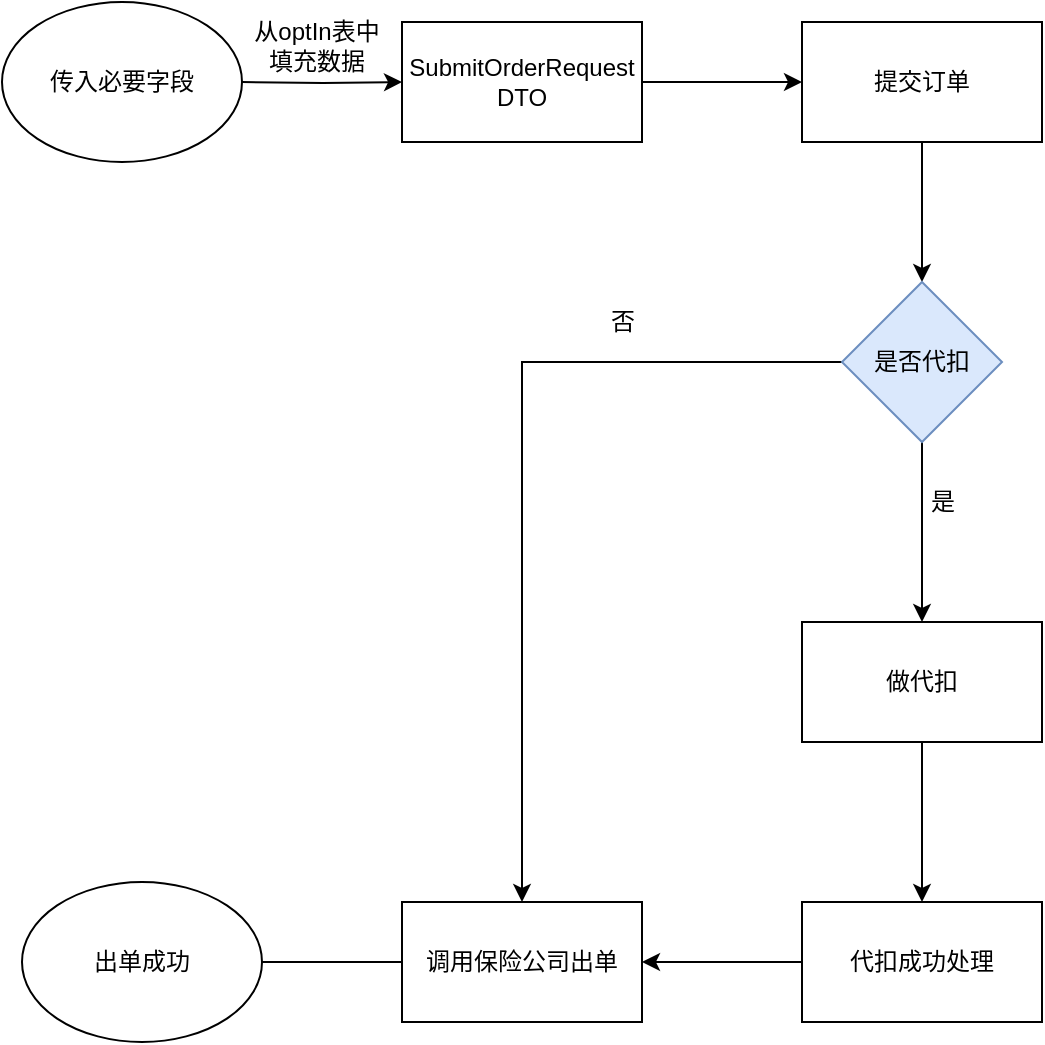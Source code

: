 <mxfile version="14.7.2" type="github" pages="3">
  <diagram id="jrEF4gRcucEWSl6Toge2" name="场景出单主流程-非optIn场景">
    <mxGraphModel dx="1422" dy="826" grid="0" gridSize="10" guides="1" tooltips="1" connect="1" arrows="1" fold="1" page="0" pageScale="1" pageWidth="827" pageHeight="1169" math="0" shadow="0">
      <root>
        <mxCell id="0" />
        <mxCell id="1" parent="0" />
        <mxCell id="SbSM704LC2XuCP_CW_IR-4" value="" style="edgeStyle=orthogonalEdgeStyle;rounded=0;orthogonalLoop=1;jettySize=auto;html=1;" parent="1" target="SbSM704LC2XuCP_CW_IR-3" edge="1">
          <mxGeometry relative="1" as="geometry">
            <mxPoint x="230" y="180" as="sourcePoint" />
          </mxGeometry>
        </mxCell>
        <mxCell id="SbSM704LC2XuCP_CW_IR-7" value="" style="edgeStyle=orthogonalEdgeStyle;rounded=0;orthogonalLoop=1;jettySize=auto;html=1;" parent="1" source="SbSM704LC2XuCP_CW_IR-3" target="SbSM704LC2XuCP_CW_IR-6" edge="1">
          <mxGeometry relative="1" as="geometry" />
        </mxCell>
        <mxCell id="SbSM704LC2XuCP_CW_IR-3" value="SubmitOrderRequest&lt;br&gt;DTO" style="rounded=0;whiteSpace=wrap;html=1;" parent="1" vertex="1">
          <mxGeometry x="310" y="150" width="120" height="60" as="geometry" />
        </mxCell>
        <mxCell id="SbSM704LC2XuCP_CW_IR-5" value="从optIn表中&lt;br&gt;填充数据" style="text;html=1;align=center;verticalAlign=middle;resizable=0;points=[];autosize=1;strokeColor=none;" parent="1" vertex="1">
          <mxGeometry x="230" y="146" width="73" height="32" as="geometry" />
        </mxCell>
        <mxCell id="SbSM704LC2XuCP_CW_IR-9" value="" style="edgeStyle=orthogonalEdgeStyle;rounded=0;orthogonalLoop=1;jettySize=auto;html=1;" parent="1" source="SbSM704LC2XuCP_CW_IR-6" target="SbSM704LC2XuCP_CW_IR-8" edge="1">
          <mxGeometry relative="1" as="geometry" />
        </mxCell>
        <mxCell id="SbSM704LC2XuCP_CW_IR-6" value="提交订单" style="rounded=0;whiteSpace=wrap;html=1;" parent="1" vertex="1">
          <mxGeometry x="510" y="150" width="120" height="60" as="geometry" />
        </mxCell>
        <mxCell id="SbSM704LC2XuCP_CW_IR-11" value="" style="edgeStyle=orthogonalEdgeStyle;rounded=0;orthogonalLoop=1;jettySize=auto;html=1;" parent="1" source="SbSM704LC2XuCP_CW_IR-8" target="SbSM704LC2XuCP_CW_IR-10" edge="1">
          <mxGeometry relative="1" as="geometry" />
        </mxCell>
        <mxCell id="SbSM704LC2XuCP_CW_IR-23" style="edgeStyle=orthogonalEdgeStyle;rounded=0;orthogonalLoop=1;jettySize=auto;html=1;exitX=0;exitY=0.5;exitDx=0;exitDy=0;entryX=0.5;entryY=0;entryDx=0;entryDy=0;" parent="1" source="SbSM704LC2XuCP_CW_IR-8" target="SbSM704LC2XuCP_CW_IR-14" edge="1">
          <mxGeometry relative="1" as="geometry" />
        </mxCell>
        <mxCell id="SbSM704LC2XuCP_CW_IR-8" value="是否代扣" style="rhombus;whiteSpace=wrap;html=1;rounded=0;fillColor=#dae8fc;strokeColor=#6c8ebf;" parent="1" vertex="1">
          <mxGeometry x="530" y="280" width="80" height="80" as="geometry" />
        </mxCell>
        <mxCell id="SbSM704LC2XuCP_CW_IR-13" value="" style="edgeStyle=orthogonalEdgeStyle;rounded=0;orthogonalLoop=1;jettySize=auto;html=1;" parent="1" source="SbSM704LC2XuCP_CW_IR-10" target="SbSM704LC2XuCP_CW_IR-12" edge="1">
          <mxGeometry relative="1" as="geometry" />
        </mxCell>
        <mxCell id="SbSM704LC2XuCP_CW_IR-10" value="做代扣" style="whiteSpace=wrap;html=1;rounded=0;" parent="1" vertex="1">
          <mxGeometry x="510" y="450" width="120" height="60" as="geometry" />
        </mxCell>
        <mxCell id="SbSM704LC2XuCP_CW_IR-15" value="" style="edgeStyle=orthogonalEdgeStyle;rounded=0;orthogonalLoop=1;jettySize=auto;html=1;" parent="1" source="SbSM704LC2XuCP_CW_IR-12" target="SbSM704LC2XuCP_CW_IR-14" edge="1">
          <mxGeometry relative="1" as="geometry" />
        </mxCell>
        <mxCell id="SbSM704LC2XuCP_CW_IR-12" value="代扣成功处理" style="whiteSpace=wrap;html=1;rounded=0;" parent="1" vertex="1">
          <mxGeometry x="510" y="590" width="120" height="60" as="geometry" />
        </mxCell>
        <mxCell id="SbSM704LC2XuCP_CW_IR-17" value="" style="edgeStyle=orthogonalEdgeStyle;rounded=0;orthogonalLoop=1;jettySize=auto;html=1;" parent="1" source="SbSM704LC2XuCP_CW_IR-14" edge="1">
          <mxGeometry relative="1" as="geometry">
            <mxPoint x="230" y="620" as="targetPoint" />
          </mxGeometry>
        </mxCell>
        <mxCell id="SbSM704LC2XuCP_CW_IR-14" value="调用保险公司出单" style="whiteSpace=wrap;html=1;rounded=0;" parent="1" vertex="1">
          <mxGeometry x="310" y="590" width="120" height="60" as="geometry" />
        </mxCell>
        <mxCell id="SbSM704LC2XuCP_CW_IR-19" value="&lt;span&gt;传入必要字段&lt;/span&gt;" style="ellipse;whiteSpace=wrap;html=1;" parent="1" vertex="1">
          <mxGeometry x="110" y="140" width="120" height="80" as="geometry" />
        </mxCell>
        <mxCell id="SbSM704LC2XuCP_CW_IR-20" value="出单成功" style="ellipse;whiteSpace=wrap;html=1;" parent="1" vertex="1">
          <mxGeometry x="120" y="580" width="120" height="80" as="geometry" />
        </mxCell>
        <mxCell id="SbSM704LC2XuCP_CW_IR-22" value="是" style="text;html=1;align=center;verticalAlign=middle;resizable=0;points=[];autosize=1;strokeColor=none;" parent="1" vertex="1">
          <mxGeometry x="565" y="380" width="30" height="20" as="geometry" />
        </mxCell>
        <mxCell id="SbSM704LC2XuCP_CW_IR-24" value="否" style="text;html=1;align=center;verticalAlign=middle;resizable=0;points=[];autosize=1;strokeColor=none;" parent="1" vertex="1">
          <mxGeometry x="405" y="290" width="30" height="20" as="geometry" />
        </mxCell>
      </root>
    </mxGraphModel>
  </diagram>
  <diagram id="ETxTxEPfXVUdgcn5-T-c" name="商城核心业务流程">
    <mxGraphModel dx="1822" dy="1282" grid="0" gridSize="10" guides="1" tooltips="1" connect="1" arrows="1" fold="1" page="0" pageScale="1" pageWidth="827" pageHeight="1169" math="0" shadow="0">
      <root>
        <mxCell id="sLGmiyCCUS508zdfLPRI-0" />
        <mxCell id="sLGmiyCCUS508zdfLPRI-1" parent="sLGmiyCCUS508zdfLPRI-0" />
        <mxCell id="sLGmiyCCUS508zdfLPRI-4" value="" style="edgeStyle=orthogonalEdgeStyle;rounded=0;orthogonalLoop=1;jettySize=auto;html=1;" edge="1" parent="sLGmiyCCUS508zdfLPRI-1" source="sLGmiyCCUS508zdfLPRI-2" target="sLGmiyCCUS508zdfLPRI-3">
          <mxGeometry relative="1" as="geometry" />
        </mxCell>
        <mxCell id="sLGmiyCCUS508zdfLPRI-18" value="" style="edgeStyle=orthogonalEdgeStyle;rounded=0;orthogonalLoop=1;jettySize=auto;html=1;dashed=1;" edge="1" parent="sLGmiyCCUS508zdfLPRI-1" source="sLGmiyCCUS508zdfLPRI-2" target="sLGmiyCCUS508zdfLPRI-17">
          <mxGeometry relative="1" as="geometry" />
        </mxCell>
        <mxCell id="sLGmiyCCUS508zdfLPRI-2" value="商城首页" style="rounded=0;whiteSpace=wrap;html=1;fillColor=#ffe6cc;strokeColor=#d79b00;" vertex="1" parent="sLGmiyCCUS508zdfLPRI-1">
          <mxGeometry x="-13" y="121" width="120" height="60" as="geometry" />
        </mxCell>
        <mxCell id="sLGmiyCCUS508zdfLPRI-6" value="" style="edgeStyle=orthogonalEdgeStyle;rounded=0;orthogonalLoop=1;jettySize=auto;html=1;" edge="1" parent="sLGmiyCCUS508zdfLPRI-1" source="sLGmiyCCUS508zdfLPRI-3" target="sLGmiyCCUS508zdfLPRI-5">
          <mxGeometry relative="1" as="geometry" />
        </mxCell>
        <mxCell id="sLGmiyCCUS508zdfLPRI-20" value="" style="edgeStyle=orthogonalEdgeStyle;rounded=0;orthogonalLoop=1;jettySize=auto;html=1;dashed=1;" edge="1" parent="sLGmiyCCUS508zdfLPRI-1" source="sLGmiyCCUS508zdfLPRI-3" target="sLGmiyCCUS508zdfLPRI-19">
          <mxGeometry relative="1" as="geometry" />
        </mxCell>
        <mxCell id="sLGmiyCCUS508zdfLPRI-3" value="商品详情" style="rounded=0;whiteSpace=wrap;html=1;fillColor=#ffe6cc;strokeColor=#d79b00;" vertex="1" parent="sLGmiyCCUS508zdfLPRI-1">
          <mxGeometry x="-13" y="261" width="120" height="60" as="geometry" />
        </mxCell>
        <mxCell id="sLGmiyCCUS508zdfLPRI-8" value="" style="edgeStyle=orthogonalEdgeStyle;rounded=0;orthogonalLoop=1;jettySize=auto;html=1;" edge="1" parent="sLGmiyCCUS508zdfLPRI-1" source="sLGmiyCCUS508zdfLPRI-5" target="sLGmiyCCUS508zdfLPRI-7">
          <mxGeometry relative="1" as="geometry" />
        </mxCell>
        <mxCell id="sLGmiyCCUS508zdfLPRI-22" value="" style="edgeStyle=orthogonalEdgeStyle;rounded=0;orthogonalLoop=1;jettySize=auto;html=1;dashed=1;" edge="1" parent="sLGmiyCCUS508zdfLPRI-1" source="sLGmiyCCUS508zdfLPRI-5" target="sLGmiyCCUS508zdfLPRI-21">
          <mxGeometry relative="1" as="geometry" />
        </mxCell>
        <mxCell id="sLGmiyCCUS508zdfLPRI-5" value="产品试算" style="rounded=0;whiteSpace=wrap;html=1;fillColor=#ffe6cc;strokeColor=#d79b00;" vertex="1" parent="sLGmiyCCUS508zdfLPRI-1">
          <mxGeometry x="-13" y="401" width="120" height="60" as="geometry" />
        </mxCell>
        <mxCell id="sLGmiyCCUS508zdfLPRI-10" value="" style="edgeStyle=orthogonalEdgeStyle;rounded=0;orthogonalLoop=1;jettySize=auto;html=1;" edge="1" parent="sLGmiyCCUS508zdfLPRI-1" source="sLGmiyCCUS508zdfLPRI-7" target="sLGmiyCCUS508zdfLPRI-9">
          <mxGeometry relative="1" as="geometry" />
        </mxCell>
        <mxCell id="sLGmiyCCUS508zdfLPRI-24" value="" style="edgeStyle=orthogonalEdgeStyle;rounded=0;orthogonalLoop=1;jettySize=auto;html=1;dashed=1;" edge="1" parent="sLGmiyCCUS508zdfLPRI-1" source="sLGmiyCCUS508zdfLPRI-7" target="sLGmiyCCUS508zdfLPRI-23">
          <mxGeometry relative="1" as="geometry" />
        </mxCell>
        <mxCell id="sLGmiyCCUS508zdfLPRI-7" value="健康告知/财务告知" style="rounded=0;whiteSpace=wrap;html=1;fillColor=#ffe6cc;strokeColor=#d79b00;" vertex="1" parent="sLGmiyCCUS508zdfLPRI-1">
          <mxGeometry x="-13" y="541" width="120" height="60" as="geometry" />
        </mxCell>
        <mxCell id="sLGmiyCCUS508zdfLPRI-12" value="" style="edgeStyle=orthogonalEdgeStyle;rounded=0;orthogonalLoop=1;jettySize=auto;html=1;" edge="1" parent="sLGmiyCCUS508zdfLPRI-1" source="sLGmiyCCUS508zdfLPRI-9" target="sLGmiyCCUS508zdfLPRI-11">
          <mxGeometry relative="1" as="geometry" />
        </mxCell>
        <mxCell id="sLGmiyCCUS508zdfLPRI-26" value="" style="edgeStyle=orthogonalEdgeStyle;rounded=0;orthogonalLoop=1;jettySize=auto;html=1;dashed=1;" edge="1" parent="sLGmiyCCUS508zdfLPRI-1" source="sLGmiyCCUS508zdfLPRI-9" target="sLGmiyCCUS508zdfLPRI-25">
          <mxGeometry relative="1" as="geometry" />
        </mxCell>
        <mxCell id="sLGmiyCCUS508zdfLPRI-9" value="投保信息填写，并下单" style="rounded=0;whiteSpace=wrap;html=1;fillColor=#ffe6cc;strokeColor=#d79b00;" vertex="1" parent="sLGmiyCCUS508zdfLPRI-1">
          <mxGeometry x="-13" y="681" width="120" height="60" as="geometry" />
        </mxCell>
        <mxCell id="sLGmiyCCUS508zdfLPRI-14" value="" style="edgeStyle=orthogonalEdgeStyle;rounded=0;orthogonalLoop=1;jettySize=auto;html=1;" edge="1" parent="sLGmiyCCUS508zdfLPRI-1" source="sLGmiyCCUS508zdfLPRI-11" target="sLGmiyCCUS508zdfLPRI-13">
          <mxGeometry relative="1" as="geometry" />
        </mxCell>
        <mxCell id="sLGmiyCCUS508zdfLPRI-28" value="" style="edgeStyle=orthogonalEdgeStyle;rounded=0;orthogonalLoop=1;jettySize=auto;html=1;dashed=1;" edge="1" parent="sLGmiyCCUS508zdfLPRI-1" source="sLGmiyCCUS508zdfLPRI-11" target="sLGmiyCCUS508zdfLPRI-27">
          <mxGeometry relative="1" as="geometry" />
        </mxCell>
        <mxCell id="sLGmiyCCUS508zdfLPRI-11" value="核保" style="rounded=0;whiteSpace=wrap;html=1;fillColor=#d5e8d4;strokeColor=#82b366;" vertex="1" parent="sLGmiyCCUS508zdfLPRI-1">
          <mxGeometry x="-13" y="821" width="120" height="60" as="geometry" />
        </mxCell>
        <mxCell id="sLGmiyCCUS508zdfLPRI-16" value="" style="edgeStyle=orthogonalEdgeStyle;rounded=0;orthogonalLoop=1;jettySize=auto;html=1;" edge="1" parent="sLGmiyCCUS508zdfLPRI-1" source="sLGmiyCCUS508zdfLPRI-13" target="sLGmiyCCUS508zdfLPRI-15">
          <mxGeometry relative="1" as="geometry" />
        </mxCell>
        <mxCell id="sLGmiyCCUS508zdfLPRI-30" value="" style="edgeStyle=orthogonalEdgeStyle;rounded=0;orthogonalLoop=1;jettySize=auto;html=1;dashed=1;" edge="1" parent="sLGmiyCCUS508zdfLPRI-1" source="sLGmiyCCUS508zdfLPRI-13" target="sLGmiyCCUS508zdfLPRI-29">
          <mxGeometry relative="1" as="geometry" />
        </mxCell>
        <mxCell id="sLGmiyCCUS508zdfLPRI-13" value="支付" style="rounded=0;whiteSpace=wrap;html=1;fillColor=#ffe6cc;strokeColor=#d79b00;" vertex="1" parent="sLGmiyCCUS508zdfLPRI-1">
          <mxGeometry x="-13" y="961" width="120" height="60" as="geometry" />
        </mxCell>
        <mxCell id="sLGmiyCCUS508zdfLPRI-32" value="" style="edgeStyle=orthogonalEdgeStyle;rounded=0;orthogonalLoop=1;jettySize=auto;html=1;dashed=1;" edge="1" parent="sLGmiyCCUS508zdfLPRI-1" source="sLGmiyCCUS508zdfLPRI-15" target="sLGmiyCCUS508zdfLPRI-31">
          <mxGeometry relative="1" as="geometry" />
        </mxCell>
        <mxCell id="sLGmiyCCUS508zdfLPRI-37" style="edgeStyle=orthogonalEdgeStyle;rounded=0;orthogonalLoop=1;jettySize=auto;html=1;exitX=0.5;exitY=1;exitDx=0;exitDy=0;dashed=1;" edge="1" parent="sLGmiyCCUS508zdfLPRI-1" source="sLGmiyCCUS508zdfLPRI-15" target="sLGmiyCCUS508zdfLPRI-33">
          <mxGeometry relative="1" as="geometry" />
        </mxCell>
        <mxCell id="sLGmiyCCUS508zdfLPRI-15" value="出单" style="rounded=0;whiteSpace=wrap;html=1;fillColor=#d5e8d4;strokeColor=#82b366;" vertex="1" parent="sLGmiyCCUS508zdfLPRI-1">
          <mxGeometry x="-13" y="1101" width="120" height="60" as="geometry" />
        </mxCell>
        <mxCell id="sLGmiyCCUS508zdfLPRI-17" value="商城首页接口" style="rounded=0;whiteSpace=wrap;html=1;" vertex="1" parent="sLGmiyCCUS508zdfLPRI-1">
          <mxGeometry x="407" y="121" width="120" height="60" as="geometry" />
        </mxCell>
        <mxCell id="sLGmiyCCUS508zdfLPRI-19" value="商品详情接口" style="rounded=0;whiteSpace=wrap;html=1;" vertex="1" parent="sLGmiyCCUS508zdfLPRI-1">
          <mxGeometry x="411" y="261" width="120" height="60" as="geometry" />
        </mxCell>
        <mxCell id="sLGmiyCCUS508zdfLPRI-21" value="产品试算接口，可能包含多个计划" style="rounded=0;whiteSpace=wrap;html=1;" vertex="1" parent="sLGmiyCCUS508zdfLPRI-1">
          <mxGeometry x="411" y="401" width="120" height="60" as="geometry" />
        </mxCell>
        <mxCell id="sLGmiyCCUS508zdfLPRI-23" value="查询/保存健康告知" style="rounded=0;whiteSpace=wrap;html=1;" vertex="1" parent="sLGmiyCCUS508zdfLPRI-1">
          <mxGeometry x="407" y="541" width="120" height="60" as="geometry" />
        </mxCell>
        <mxCell id="sLGmiyCCUS508zdfLPRI-25" value="提交订单接口" style="rounded=0;whiteSpace=wrap;html=1;" vertex="1" parent="sLGmiyCCUS508zdfLPRI-1">
          <mxGeometry x="415" y="681" width="120" height="60" as="geometry" />
        </mxCell>
        <mxCell id="sLGmiyCCUS508zdfLPRI-27" value="提交订单会核保，内部接口，不对外暴露" style="rounded=0;whiteSpace=wrap;html=1;" vertex="1" parent="sLGmiyCCUS508zdfLPRI-1">
          <mxGeometry x="415" y="821" width="120" height="60" as="geometry" />
        </mxCell>
        <mxCell id="sLGmiyCCUS508zdfLPRI-29" value="1.支付申请&lt;br&gt;2.异步发起网关支付&lt;br&gt;3.同步发起网关支付&lt;br&gt;4.查询订单支付结果接口&lt;br&gt;5.查询支付状态（异步支付）" style="rounded=0;whiteSpace=wrap;html=1;align=left;" vertex="1" parent="sLGmiyCCUS508zdfLPRI-1">
          <mxGeometry x="419" y="955" width="161" height="72" as="geometry" />
        </mxCell>
        <mxCell id="sLGmiyCCUS508zdfLPRI-31" value="&lt;span&gt;支付成功后，调用保险公司出单&lt;/span&gt;" style="rounded=0;whiteSpace=wrap;html=1;align=left;" vertex="1" parent="sLGmiyCCUS508zdfLPRI-1">
          <mxGeometry x="417" y="1101" width="120" height="60" as="geometry" />
        </mxCell>
        <mxCell id="sLGmiyCCUS508zdfLPRI-36" value="" style="edgeStyle=orthogonalEdgeStyle;rounded=0;orthogonalLoop=1;jettySize=auto;html=1;" edge="1" parent="sLGmiyCCUS508zdfLPRI-1" source="sLGmiyCCUS508zdfLPRI-33" target="sLGmiyCCUS508zdfLPRI-35">
          <mxGeometry relative="1" as="geometry" />
        </mxCell>
        <mxCell id="sLGmiyCCUS508zdfLPRI-41" value="" style="edgeStyle=orthogonalEdgeStyle;rounded=0;orthogonalLoop=1;jettySize=auto;html=1;" edge="1" parent="sLGmiyCCUS508zdfLPRI-1" source="sLGmiyCCUS508zdfLPRI-33" target="sLGmiyCCUS508zdfLPRI-40">
          <mxGeometry relative="1" as="geometry" />
        </mxCell>
        <mxCell id="sLGmiyCCUS508zdfLPRI-33" value="保单列表" style="rounded=0;whiteSpace=wrap;html=1;fillColor=#ffe6cc;strokeColor=#d79b00;" vertex="1" parent="sLGmiyCCUS508zdfLPRI-1">
          <mxGeometry x="-13" y="1241" width="120" height="60" as="geometry" />
        </mxCell>
        <mxCell id="sLGmiyCCUS508zdfLPRI-43" value="" style="edgeStyle=orthogonalEdgeStyle;rounded=0;orthogonalLoop=1;jettySize=auto;html=1;dashed=1;" edge="1" parent="sLGmiyCCUS508zdfLPRI-1" source="sLGmiyCCUS508zdfLPRI-35" target="sLGmiyCCUS508zdfLPRI-42">
          <mxGeometry relative="1" as="geometry" />
        </mxCell>
        <mxCell id="sLGmiyCCUS508zdfLPRI-35" value="保单详情" style="rounded=0;whiteSpace=wrap;html=1;fillColor=#ffe6cc;strokeColor=#d79b00;" vertex="1" parent="sLGmiyCCUS508zdfLPRI-1">
          <mxGeometry x="-13" y="1381" width="120" height="60" as="geometry" />
        </mxCell>
        <mxCell id="sLGmiyCCUS508zdfLPRI-40" value="保单列表查询接口" style="rounded=0;whiteSpace=wrap;html=1;" vertex="1" parent="sLGmiyCCUS508zdfLPRI-1">
          <mxGeometry x="417" y="1241" width="120" height="60" as="geometry" />
        </mxCell>
        <mxCell id="sLGmiyCCUS508zdfLPRI-42" value="保单详情接口" style="rounded=0;whiteSpace=wrap;html=1;" vertex="1" parent="sLGmiyCCUS508zdfLPRI-1">
          <mxGeometry x="421" y="1381" width="120" height="60" as="geometry" />
        </mxCell>
        <mxCell id="sLGmiyCCUS508zdfLPRI-46" value="" style="edgeStyle=orthogonalEdgeStyle;rounded=0;orthogonalLoop=1;jettySize=auto;html=1;dashed=1;" edge="1" parent="sLGmiyCCUS508zdfLPRI-1" source="sLGmiyCCUS508zdfLPRI-44" target="sLGmiyCCUS508zdfLPRI-2">
          <mxGeometry relative="1" as="geometry" />
        </mxCell>
        <mxCell id="sLGmiyCCUS508zdfLPRI-48" value="" style="edgeStyle=orthogonalEdgeStyle;rounded=0;orthogonalLoop=1;jettySize=auto;html=1;dashed=1;" edge="1" parent="sLGmiyCCUS508zdfLPRI-1" source="sLGmiyCCUS508zdfLPRI-44" target="sLGmiyCCUS508zdfLPRI-47">
          <mxGeometry relative="1" as="geometry" />
        </mxCell>
        <mxCell id="sLGmiyCCUS508zdfLPRI-44" value="注册/登录" style="rounded=0;whiteSpace=wrap;html=1;fillColor=#ffe6cc;strokeColor=#d79b00;" vertex="1" parent="sLGmiyCCUS508zdfLPRI-1">
          <mxGeometry x="-13" y="-27" width="120" height="60" as="geometry" />
        </mxCell>
        <mxCell id="sLGmiyCCUS508zdfLPRI-47" value="1.Oauth2授权登录&lt;br&gt;2.外部token直接注册" style="rounded=0;whiteSpace=wrap;html=1;align=left;" vertex="1" parent="sLGmiyCCUS508zdfLPRI-1">
          <mxGeometry x="405" y="-27" width="120" height="60" as="geometry" />
        </mxCell>
      </root>
    </mxGraphModel>
  </diagram>
  <diagram id="Zw0D38FTGcFjLysUUXub" name="Fusion产品系统业务架构">
    <mxGraphModel dx="1822" dy="1226" grid="0" gridSize="10" guides="1" tooltips="1" connect="1" arrows="1" fold="1" page="0" pageScale="1" pageWidth="827" pageHeight="1169" math="0" shadow="0">
      <root>
        <mxCell id="w_N3Am-7PmNmSl0R4Byz-0" />
        <mxCell id="w_N3Am-7PmNmSl0R4Byz-1" parent="w_N3Am-7PmNmSl0R4Byz-0" />
        <mxCell id="w_N3Am-7PmNmSl0R4Byz-31" value="Fusion Product System" style="rounded=0;whiteSpace=wrap;html=1;fontColor=#000000;labelPosition=center;verticalLabelPosition=top;align=center;verticalAlign=bottom;" vertex="1" parent="w_N3Am-7PmNmSl0R4Byz-1">
          <mxGeometry x="472" y="205" width="167" height="225" as="geometry" />
        </mxCell>
        <mxCell id="w_N3Am-7PmNmSl0R4Byz-20" value="" style="rounded=0;whiteSpace=wrap;html=1;fontColor=#000000;" vertex="1" parent="w_N3Am-7PmNmSl0R4Byz-1">
          <mxGeometry x="-41" y="563" width="880" height="94" as="geometry" />
        </mxCell>
        <mxCell id="w_N3Am-7PmNmSl0R4Byz-2" value="fat market" style="rounded=0;whiteSpace=wrap;html=1;" vertex="1" parent="w_N3Am-7PmNmSl0R4Byz-1">
          <mxGeometry x="85" y="217" width="120" height="60" as="geometry" />
        </mxCell>
        <mxCell id="w_N3Am-7PmNmSl0R4Byz-7" style="edgeStyle=orthogonalEdgeStyle;rounded=0;orthogonalLoop=1;jettySize=auto;html=1;exitX=0;exitY=0.5;exitDx=0;exitDy=0;" edge="1" parent="w_N3Am-7PmNmSl0R4Byz-1" source="w_N3Am-7PmNmSl0R4Byz-3" target="w_N3Am-7PmNmSl0R4Byz-2">
          <mxGeometry relative="1" as="geometry" />
        </mxCell>
        <mxCell id="w_N3Am-7PmNmSl0R4Byz-3" value="sales" style="rounded=0;whiteSpace=wrap;html=1;" vertex="1" parent="w_N3Am-7PmNmSl0R4Byz-1">
          <mxGeometry x="325" y="217" width="120" height="60" as="geometry" />
        </mxCell>
        <mxCell id="w_N3Am-7PmNmSl0R4Byz-6" style="edgeStyle=orthogonalEdgeStyle;rounded=0;orthogonalLoop=1;jettySize=auto;html=1;exitX=0.5;exitY=1;exitDx=0;exitDy=0;entryX=0.5;entryY=0;entryDx=0;entryDy=0;" edge="1" parent="w_N3Am-7PmNmSl0R4Byz-1" source="w_N3Am-7PmNmSl0R4Byz-5" target="w_N3Am-7PmNmSl0R4Byz-3">
          <mxGeometry relative="1" as="geometry" />
        </mxCell>
        <mxCell id="w_N3Am-7PmNmSl0R4Byz-9" style="edgeStyle=orthogonalEdgeStyle;rounded=0;orthogonalLoop=1;jettySize=auto;html=1;exitX=1;exitY=0.5;exitDx=0;exitDy=0;" edge="1" parent="w_N3Am-7PmNmSl0R4Byz-1" source="w_N3Am-7PmNmSl0R4Byz-5" target="w_N3Am-7PmNmSl0R4Byz-8">
          <mxGeometry relative="1" as="geometry" />
        </mxCell>
        <mxCell id="w_N3Am-7PmNmSl0R4Byz-5" value="fusion 引用" style="rounded=0;whiteSpace=wrap;html=1;" vertex="1" parent="w_N3Am-7PmNmSl0R4Byz-1">
          <mxGeometry x="325" y="97" width="120" height="60" as="geometry" />
        </mxCell>
        <mxCell id="w_N3Am-7PmNmSl0R4Byz-23" style="edgeStyle=orthogonalEdgeStyle;rounded=0;orthogonalLoop=1;jettySize=auto;html=1;exitX=1;exitY=0.5;exitDx=0;exitDy=0;entryX=0;entryY=0.5;entryDx=0;entryDy=0;dashed=1;fontColor=#000000;" edge="1" parent="w_N3Am-7PmNmSl0R4Byz-1" source="w_N3Am-7PmNmSl0R4Byz-8" target="w_N3Am-7PmNmSl0R4Byz-11">
          <mxGeometry relative="1" as="geometry" />
        </mxCell>
        <mxCell id="w_N3Am-7PmNmSl0R4Byz-24" style="edgeStyle=orthogonalEdgeStyle;rounded=0;orthogonalLoop=1;jettySize=auto;html=1;exitX=1;exitY=0.5;exitDx=0;exitDy=0;dashed=1;fontColor=#000000;entryX=0;entryY=0.5;entryDx=0;entryDy=0;" edge="1" parent="w_N3Am-7PmNmSl0R4Byz-1" source="w_N3Am-7PmNmSl0R4Byz-8" target="w_N3Am-7PmNmSl0R4Byz-25">
          <mxGeometry relative="1" as="geometry">
            <mxPoint x="679" y="310" as="targetPoint" />
            <Array as="points">
              <mxPoint x="676" y="247" />
              <mxPoint x="676" y="307" />
            </Array>
          </mxGeometry>
        </mxCell>
        <mxCell id="w_N3Am-7PmNmSl0R4Byz-27" style="edgeStyle=orthogonalEdgeStyle;rounded=0;orthogonalLoop=1;jettySize=auto;html=1;exitX=1;exitY=0.5;exitDx=0;exitDy=0;entryX=0;entryY=0.5;entryDx=0;entryDy=0;dashed=1;fontColor=#000000;" edge="1" parent="w_N3Am-7PmNmSl0R4Byz-1" source="w_N3Am-7PmNmSl0R4Byz-8" target="w_N3Am-7PmNmSl0R4Byz-26">
          <mxGeometry relative="1" as="geometry">
            <Array as="points">
              <mxPoint x="673" y="247" />
              <mxPoint x="673" y="101" />
            </Array>
          </mxGeometry>
        </mxCell>
        <mxCell id="w_N3Am-7PmNmSl0R4Byz-29" style="edgeStyle=orthogonalEdgeStyle;rounded=0;orthogonalLoop=1;jettySize=auto;html=1;exitX=1;exitY=0.5;exitDx=0;exitDy=0;entryX=0;entryY=0.5;entryDx=0;entryDy=0;dashed=1;fontColor=#000000;" edge="1" parent="w_N3Am-7PmNmSl0R4Byz-1" source="w_N3Am-7PmNmSl0R4Byz-8" target="w_N3Am-7PmNmSl0R4Byz-28">
          <mxGeometry relative="1" as="geometry" />
        </mxCell>
        <mxCell id="w_N3Am-7PmNmSl0R4Byz-8" value="Other Function" style="rounded=0;whiteSpace=wrap;html=1;" vertex="1" parent="w_N3Am-7PmNmSl0R4Byz-1">
          <mxGeometry x="500" y="217" width="120" height="60" as="geometry" />
        </mxCell>
        <mxCell id="w_N3Am-7PmNmSl0R4Byz-11" value="流程配置" style="rounded=0;whiteSpace=wrap;html=1;" vertex="1" parent="w_N3Am-7PmNmSl0R4Byz-1">
          <mxGeometry x="729" y="176" width="120" height="60" as="geometry" />
        </mxCell>
        <mxCell id="w_N3Am-7PmNmSl0R4Byz-21" style="edgeStyle=orthogonalEdgeStyle;rounded=0;orthogonalLoop=1;jettySize=auto;html=1;exitX=0.5;exitY=1;exitDx=0;exitDy=0;entryX=0.482;entryY=-0.021;entryDx=0;entryDy=0;entryPerimeter=0;dashed=1;fontColor=#000000;" edge="1" parent="w_N3Am-7PmNmSl0R4Byz-1" source="w_N3Am-7PmNmSl0R4Byz-12" target="w_N3Am-7PmNmSl0R4Byz-20">
          <mxGeometry relative="1" as="geometry" />
        </mxCell>
        <mxCell id="w_N3Am-7PmNmSl0R4Byz-12" value="simple market model" style="rounded=0;whiteSpace=wrap;html=1;" vertex="1" parent="w_N3Am-7PmNmSl0R4Byz-1">
          <mxGeometry x="493" y="343" width="120" height="60" as="geometry" />
        </mxCell>
        <mxCell id="w_N3Am-7PmNmSl0R4Byz-13" value="shelfPageCode&lt;br&gt;marketplanId" style="text;html=1;align=center;verticalAlign=middle;resizable=0;points=[];autosize=1;strokeColor=none;fontColor=#000000;" vertex="1" parent="w_N3Am-7PmNmSl0R4Byz-1">
          <mxGeometry x="279" y="170" width="92" height="32" as="geometry" />
        </mxCell>
        <mxCell id="w_N3Am-7PmNmSl0R4Byz-15" value="商品" style="rounded=0;whiteSpace=wrap;html=1;fontColor=#000000;" vertex="1" parent="w_N3Am-7PmNmSl0R4Byz-1">
          <mxGeometry x="-14" y="577" width="120" height="60" as="geometry" />
        </mxCell>
        <mxCell id="w_N3Am-7PmNmSl0R4Byz-16" value="计划" style="rounded=0;whiteSpace=wrap;html=1;fontColor=#000000;" vertex="1" parent="w_N3Am-7PmNmSl0R4Byz-1">
          <mxGeometry x="154" y="580" width="120" height="60" as="geometry" />
        </mxCell>
        <mxCell id="w_N3Am-7PmNmSl0R4Byz-17" value="责任" style="rounded=0;whiteSpace=wrap;html=1;fontColor=#000000;" vertex="1" parent="w_N3Am-7PmNmSl0R4Byz-1">
          <mxGeometry x="322" y="580" width="120" height="60" as="geometry" />
        </mxCell>
        <mxCell id="w_N3Am-7PmNmSl0R4Byz-18" value="试算要素" style="rounded=0;whiteSpace=wrap;html=1;fontColor=#000000;" vertex="1" parent="w_N3Am-7PmNmSl0R4Byz-1">
          <mxGeometry x="507" y="580" width="120" height="60" as="geometry" />
        </mxCell>
        <mxCell id="w_N3Am-7PmNmSl0R4Byz-19" value="投保要素" style="rounded=0;whiteSpace=wrap;html=1;fontColor=#000000;" vertex="1" parent="w_N3Am-7PmNmSl0R4Byz-1">
          <mxGeometry x="692" y="580" width="120" height="60" as="geometry" />
        </mxCell>
        <mxCell id="w_N3Am-7PmNmSl0R4Byz-22" value="包含" style="text;html=1;align=center;verticalAlign=middle;resizable=0;points=[];autosize=1;strokeColor=none;fontColor=#000000;" vertex="1" parent="w_N3Am-7PmNmSl0R4Byz-1">
          <mxGeometry x="392" y="503" width="34" height="18" as="geometry" />
        </mxCell>
        <mxCell id="w_N3Am-7PmNmSl0R4Byz-25" value="支付配置" style="rounded=0;whiteSpace=wrap;html=1;" vertex="1" parent="w_N3Am-7PmNmSl0R4Byz-1">
          <mxGeometry x="731" y="277" width="120" height="60" as="geometry" />
        </mxCell>
        <mxCell id="w_N3Am-7PmNmSl0R4Byz-26" value="商品包装" style="rounded=0;whiteSpace=wrap;html=1;" vertex="1" parent="w_N3Am-7PmNmSl0R4Byz-1">
          <mxGeometry x="726" y="71" width="120" height="60" as="geometry" />
        </mxCell>
        <mxCell id="w_N3Am-7PmNmSl0R4Byz-28" value="国际化（按需）" style="rounded=0;whiteSpace=wrap;html=1;" vertex="1" parent="w_N3Am-7PmNmSl0R4Byz-1">
          <mxGeometry x="723" y="-11" width="120" height="60" as="geometry" />
        </mxCell>
        <mxCell id="w_N3Am-7PmNmSl0R4Byz-30" value="market" style="text;html=1;align=center;verticalAlign=middle;resizable=0;points=[];autosize=1;strokeColor=none;fontColor=#000000;" vertex="1" parent="w_N3Am-7PmNmSl0R4Byz-1">
          <mxGeometry x="-111" y="565" width="47" height="18" as="geometry" />
        </mxCell>
      </root>
    </mxGraphModel>
  </diagram>
</mxfile>
